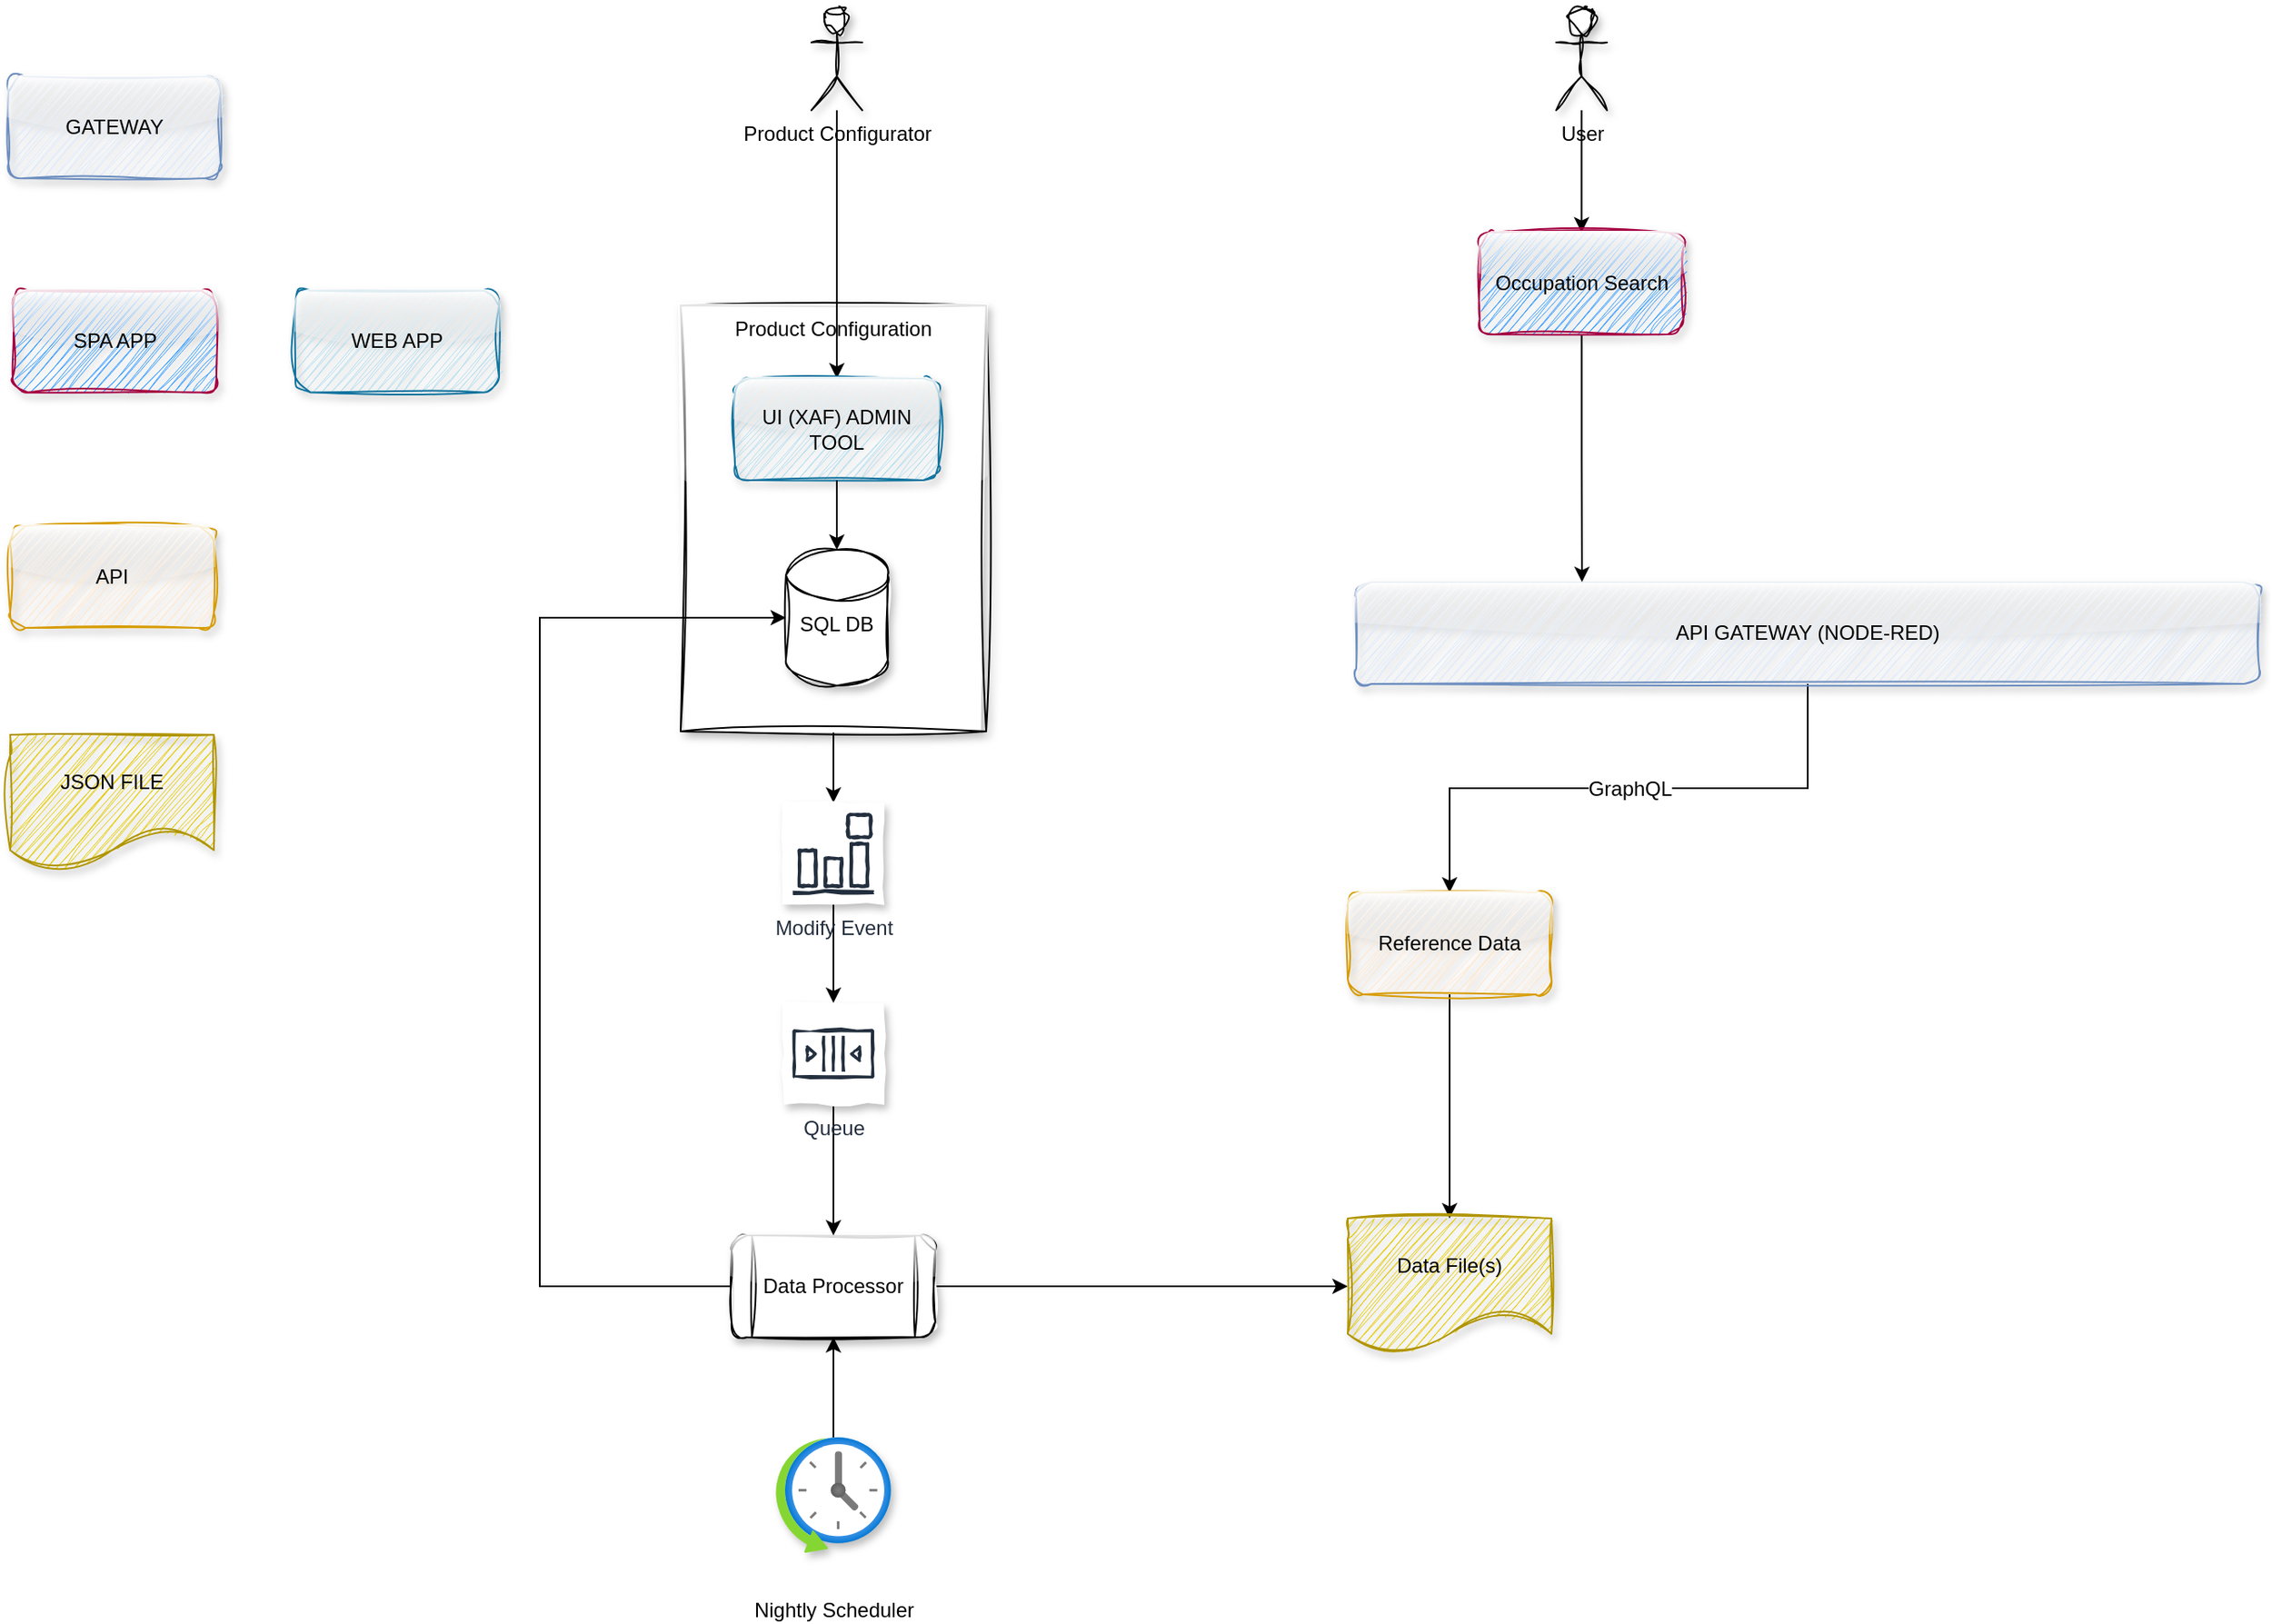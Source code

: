 <mxfile version="23.0.2" type="device">
  <diagram name="Page-1" id="Z_TeVVmK9oxKkqYn3YNV">
    <mxGraphModel dx="2874" dy="1605" grid="0" gridSize="10" guides="1" tooltips="1" connect="1" arrows="1" fold="1" page="0" pageScale="1" pageWidth="827" pageHeight="1169" math="0" shadow="0">
      <root>
        <mxCell id="0" />
        <mxCell id="1" parent="0" />
        <mxCell id="rmnr_J1hxA6vP5XFYLHo-39" style="edgeStyle=orthogonalEdgeStyle;rounded=0;orthogonalLoop=1;jettySize=auto;html=1;fontFamily=Helvetica;fontSize=12;fontColor=default;" edge="1" parent="1" source="rmnr_J1hxA6vP5XFYLHo-7" target="rmnr_J1hxA6vP5XFYLHo-38">
          <mxGeometry relative="1" as="geometry" />
        </mxCell>
        <mxCell id="rmnr_J1hxA6vP5XFYLHo-7" value="Product Configuration" style="rounded=0;whiteSpace=wrap;html=1;shadow=1;glass=1;comic=1;sketch=1;jiggle=2;curveFitting=1;strokeColor=default;align=center;verticalAlign=top;fontFamily=Helvetica;fontSize=12;fontColor=default;fillColor=default;" vertex="1" parent="1">
          <mxGeometry x="-106" y="-76" width="180" height="251" as="geometry" />
        </mxCell>
        <mxCell id="rmnr_J1hxA6vP5XFYLHo-13" style="edgeStyle=orthogonalEdgeStyle;rounded=0;orthogonalLoop=1;jettySize=auto;html=1;entryX=0.5;entryY=0;entryDx=0;entryDy=0;fontFamily=Helvetica;fontSize=12;fontColor=default;" edge="1" parent="1" source="rmnr_J1hxA6vP5XFYLHo-14" target="rmnr_J1hxA6vP5XFYLHo-15">
          <mxGeometry relative="1" as="geometry" />
        </mxCell>
        <mxCell id="rmnr_J1hxA6vP5XFYLHo-14" value="Product Configurator" style="shape=umlActor;verticalLabelPosition=bottom;verticalAlign=top;html=1;outlineConnect=0;comic=1;shadow=1;sketch=1;curveFitting=1;jiggle=2;" vertex="1" parent="1">
          <mxGeometry x="-29" y="-251" width="30" height="60" as="geometry" />
        </mxCell>
        <mxCell id="rmnr_J1hxA6vP5XFYLHo-15" value="UI (XAF) ADMIN TOOL" style="rounded=1;whiteSpace=wrap;html=1;comic=1;sketch=1;curveFitting=1;jiggle=2;glass=1;shadow=1;fillColor=#b1ddf0;strokeColor=#10739e;" vertex="1" parent="1">
          <mxGeometry x="-74" y="-33" width="120" height="60" as="geometry" />
        </mxCell>
        <mxCell id="rmnr_J1hxA6vP5XFYLHo-16" value="SQL DB" style="shape=cylinder3;whiteSpace=wrap;html=1;boundedLbl=1;backgroundOutline=1;size=15;comic=1;strokeColor=default;align=center;verticalAlign=top;fontFamily=Helvetica;fontSize=12;fontColor=default;fillColor=default;sketch=1;curveFitting=1;jiggle=2;shadow=1;" vertex="1" parent="1">
          <mxGeometry x="-44" y="68" width="60" height="80" as="geometry" />
        </mxCell>
        <mxCell id="rmnr_J1hxA6vP5XFYLHo-17" style="edgeStyle=orthogonalEdgeStyle;rounded=0;orthogonalLoop=1;jettySize=auto;html=1;entryX=0.5;entryY=0;entryDx=0;entryDy=0;entryPerimeter=0;fontFamily=Helvetica;fontSize=12;fontColor=default;" edge="1" parent="1" source="rmnr_J1hxA6vP5XFYLHo-15" target="rmnr_J1hxA6vP5XFYLHo-16">
          <mxGeometry relative="1" as="geometry" />
        </mxCell>
        <mxCell id="rmnr_J1hxA6vP5XFYLHo-22" value="GraphQL" style="edgeStyle=orthogonalEdgeStyle;rounded=0;orthogonalLoop=1;jettySize=auto;html=1;entryX=0.5;entryY=0;entryDx=0;entryDy=0;fontFamily=Helvetica;fontSize=12;fontColor=default;" edge="1" parent="1" source="rmnr_J1hxA6vP5XFYLHo-18" target="rmnr_J1hxA6vP5XFYLHo-20">
          <mxGeometry relative="1" as="geometry" />
        </mxCell>
        <mxCell id="rmnr_J1hxA6vP5XFYLHo-18" value="API GATEWAY (NODE-RED)" style="rounded=1;whiteSpace=wrap;html=1;shadow=1;glass=1;comic=1;sketch=1;jiggle=2;curveFitting=1;strokeColor=#6c8ebf;align=center;verticalAlign=middle;fontFamily=Helvetica;fontSize=12;fillColor=#dae8fc;" vertex="1" parent="1">
          <mxGeometry x="292" y="87" width="532" height="60" as="geometry" />
        </mxCell>
        <mxCell id="rmnr_J1hxA6vP5XFYLHo-55" style="edgeStyle=orthogonalEdgeStyle;rounded=0;orthogonalLoop=1;jettySize=auto;html=1;entryX=0.5;entryY=0;entryDx=0;entryDy=0;fontFamily=Helvetica;fontSize=12;fontColor=default;" edge="1" parent="1" source="rmnr_J1hxA6vP5XFYLHo-20" target="rmnr_J1hxA6vP5XFYLHo-51">
          <mxGeometry relative="1" as="geometry" />
        </mxCell>
        <mxCell id="rmnr_J1hxA6vP5XFYLHo-20" value="Reference Data" style="rounded=1;whiteSpace=wrap;html=1;shadow=1;glass=1;comic=1;sketch=1;jiggle=2;curveFitting=1;strokeColor=#d79b00;align=center;verticalAlign=middle;fontFamily=Helvetica;fontSize=12;fillColor=#ffe6cc;" vertex="1" parent="1">
          <mxGeometry x="287" y="270" width="120" height="60" as="geometry" />
        </mxCell>
        <mxCell id="rmnr_J1hxA6vP5XFYLHo-21" value="API" style="rounded=1;whiteSpace=wrap;html=1;shadow=1;glass=1;comic=1;sketch=1;jiggle=2;curveFitting=1;strokeColor=#d79b00;align=center;verticalAlign=middle;fontFamily=Helvetica;fontSize=12;fillColor=#ffe6cc;" vertex="1" parent="1">
          <mxGeometry x="-501" y="54" width="120" height="60" as="geometry" />
        </mxCell>
        <mxCell id="rmnr_J1hxA6vP5XFYLHo-29" style="edgeStyle=orthogonalEdgeStyle;rounded=0;orthogonalLoop=1;jettySize=auto;html=1;fontFamily=Helvetica;fontSize=12;fontColor=default;entryX=0.5;entryY=0;entryDx=0;entryDy=0;" edge="1" parent="1" source="rmnr_J1hxA6vP5XFYLHo-27" target="rmnr_J1hxA6vP5XFYLHo-45">
          <mxGeometry relative="1" as="geometry">
            <mxPoint x="424.8" y="-91" as="targetPoint" />
          </mxGeometry>
        </mxCell>
        <mxCell id="rmnr_J1hxA6vP5XFYLHo-27" value="User" style="shape=umlActor;verticalLabelPosition=bottom;verticalAlign=top;html=1;outlineConnect=0;comic=1;shadow=1;sketch=1;curveFitting=1;jiggle=2;" vertex="1" parent="1">
          <mxGeometry x="409.75" y="-251" width="30" height="60" as="geometry" />
        </mxCell>
        <mxCell id="rmnr_J1hxA6vP5XFYLHo-48" style="edgeStyle=orthogonalEdgeStyle;rounded=0;orthogonalLoop=1;jettySize=auto;html=1;entryX=0.5;entryY=1;entryDx=0;entryDy=0;fontFamily=Helvetica;fontSize=12;fontColor=default;" edge="1" parent="1" source="rmnr_J1hxA6vP5XFYLHo-33" target="rmnr_J1hxA6vP5XFYLHo-34">
          <mxGeometry relative="1" as="geometry" />
        </mxCell>
        <mxCell id="rmnr_J1hxA6vP5XFYLHo-33" value="Nightly Scheduler" style="image;aspect=fixed;html=1;points=[];align=center;fontSize=12;image=img/lib/azure2/general/Scheduler.svg;rounded=1;shadow=1;glass=1;comic=1;sketch=1;jiggle=2;curveFitting=1;strokeColor=default;verticalAlign=middle;fontFamily=Helvetica;fontColor=default;fillColor=default;" vertex="1" parent="1">
          <mxGeometry x="-50" y="591" width="68" height="68" as="geometry" />
        </mxCell>
        <mxCell id="rmnr_J1hxA6vP5XFYLHo-56" style="edgeStyle=orthogonalEdgeStyle;rounded=0;orthogonalLoop=1;jettySize=auto;html=1;entryX=0;entryY=0.5;entryDx=0;entryDy=0;fontFamily=Helvetica;fontSize=12;fontColor=default;" edge="1" parent="1" source="rmnr_J1hxA6vP5XFYLHo-34" target="rmnr_J1hxA6vP5XFYLHo-51">
          <mxGeometry relative="1" as="geometry" />
        </mxCell>
        <mxCell id="rmnr_J1hxA6vP5XFYLHo-34" value="Data Processor" style="shape=process;whiteSpace=wrap;html=1;backgroundOutline=1;rounded=1;shadow=1;glass=1;comic=1;sketch=1;jiggle=2;curveFitting=1;strokeColor=default;align=center;verticalAlign=middle;fontFamily=Helvetica;fontSize=12;fontColor=default;fillColor=default;" vertex="1" parent="1">
          <mxGeometry x="-76" y="472" width="120" height="60" as="geometry" />
        </mxCell>
        <mxCell id="rmnr_J1hxA6vP5XFYLHo-42" style="edgeStyle=orthogonalEdgeStyle;rounded=0;orthogonalLoop=1;jettySize=auto;html=1;entryX=0.5;entryY=0;entryDx=0;entryDy=0;fontFamily=Helvetica;fontSize=12;fontColor=default;" edge="1" parent="1" source="rmnr_J1hxA6vP5XFYLHo-36" target="rmnr_J1hxA6vP5XFYLHo-34">
          <mxGeometry relative="1" as="geometry" />
        </mxCell>
        <mxCell id="rmnr_J1hxA6vP5XFYLHo-36" value="Queue" style="sketch=0;outlineConnect=0;fontColor=#232F3E;gradientColor=none;strokeColor=#232F3E;fillColor=#ffffff;dashed=0;verticalLabelPosition=bottom;verticalAlign=top;align=center;html=1;fontSize=12;fontStyle=0;aspect=fixed;shape=mxgraph.aws4.resourceIcon;resIcon=mxgraph.aws4.queue;rounded=1;shadow=1;glass=1;comic=1;jiggle=2;curveFitting=1;fontFamily=Helvetica;" vertex="1" parent="1">
          <mxGeometry x="-46" y="335" width="60" height="60" as="geometry" />
        </mxCell>
        <mxCell id="rmnr_J1hxA6vP5XFYLHo-40" style="edgeStyle=orthogonalEdgeStyle;rounded=0;orthogonalLoop=1;jettySize=auto;html=1;fontFamily=Helvetica;fontSize=12;fontColor=default;" edge="1" parent="1" source="rmnr_J1hxA6vP5XFYLHo-38" target="rmnr_J1hxA6vP5XFYLHo-36">
          <mxGeometry relative="1" as="geometry" />
        </mxCell>
        <mxCell id="rmnr_J1hxA6vP5XFYLHo-38" value="Modify Event" style="sketch=0;outlineConnect=0;fontColor=#232F3E;gradientColor=none;strokeColor=#232F3E;fillColor=#ffffff;dashed=0;verticalLabelPosition=bottom;verticalAlign=top;align=center;html=1;fontSize=12;fontStyle=0;aspect=fixed;shape=mxgraph.aws4.resourceIcon;resIcon=mxgraph.aws4.event_event_based;rounded=1;shadow=1;glass=1;comic=1;jiggle=2;curveFitting=1;fontFamily=Helvetica;" vertex="1" parent="1">
          <mxGeometry x="-46" y="217" width="60" height="60" as="geometry" />
        </mxCell>
        <mxCell id="rmnr_J1hxA6vP5XFYLHo-43" value="GATEWAY" style="rounded=1;whiteSpace=wrap;html=1;shadow=1;glass=1;comic=1;sketch=1;jiggle=2;curveFitting=1;strokeColor=#6c8ebf;align=center;verticalAlign=middle;fontFamily=Helvetica;fontSize=12;fillColor=#dae8fc;" vertex="1" parent="1">
          <mxGeometry x="-502" y="-211" width="125" height="60" as="geometry" />
        </mxCell>
        <mxCell id="rmnr_J1hxA6vP5XFYLHo-44" value="WEB APP" style="rounded=1;whiteSpace=wrap;html=1;comic=1;sketch=1;curveFitting=1;jiggle=2;glass=1;shadow=1;fillColor=#b1ddf0;strokeColor=#10739e;" vertex="1" parent="1">
          <mxGeometry x="-333" y="-84.75" width="120" height="60" as="geometry" />
        </mxCell>
        <mxCell id="rmnr_J1hxA6vP5XFYLHo-46" style="edgeStyle=orthogonalEdgeStyle;rounded=0;orthogonalLoop=1;jettySize=auto;html=1;entryX=0.25;entryY=0;entryDx=0;entryDy=0;fontFamily=Helvetica;fontSize=12;fontColor=default;" edge="1" parent="1" source="rmnr_J1hxA6vP5XFYLHo-45" target="rmnr_J1hxA6vP5XFYLHo-18">
          <mxGeometry relative="1" as="geometry" />
        </mxCell>
        <mxCell id="rmnr_J1hxA6vP5XFYLHo-45" value="Occupation Search" style="rounded=1;whiteSpace=wrap;shadow=1;glass=1;comic=1;sketch=1;jiggle=2;curveFitting=1;strokeColor=#A50040;align=center;verticalAlign=middle;fontFamily=Helvetica;fontSize=12;fillColor=#3399FF;fontColor=default;html=1;" vertex="1" parent="1">
          <mxGeometry x="364.75" y="-119" width="120" height="60" as="geometry" />
        </mxCell>
        <mxCell id="rmnr_J1hxA6vP5XFYLHo-47" value="SPA APP" style="rounded=1;whiteSpace=wrap;shadow=1;glass=1;comic=1;sketch=1;jiggle=2;curveFitting=1;strokeColor=#A50040;align=center;verticalAlign=middle;fontFamily=Helvetica;fontSize=12;fillColor=#3399FF;fontColor=default;html=1;" vertex="1" parent="1">
          <mxGeometry x="-499.5" y="-84.75" width="120" height="60" as="geometry" />
        </mxCell>
        <mxCell id="rmnr_J1hxA6vP5XFYLHo-51" value="Data File(s)" style="shape=document;whiteSpace=wrap;html=1;boundedLbl=1;rounded=1;shadow=1;glass=1;comic=1;sketch=1;jiggle=2;curveFitting=1;align=center;verticalAlign=middle;fontFamily=Helvetica;fontSize=12;fillColor=#e3c800;fontColor=#000000;strokeColor=#B09500;" vertex="1" parent="1">
          <mxGeometry x="287" y="462" width="120" height="80" as="geometry" />
        </mxCell>
        <mxCell id="rmnr_J1hxA6vP5XFYLHo-54" value="JSON FILE" style="shape=document;whiteSpace=wrap;html=1;boundedLbl=1;rounded=1;shadow=1;glass=1;comic=1;sketch=1;jiggle=2;curveFitting=1;align=center;verticalAlign=middle;fontFamily=Helvetica;fontSize=12;fillColor=#e3c800;fontColor=#000000;strokeColor=#B09500;" vertex="1" parent="1">
          <mxGeometry x="-501" y="177" width="120" height="80" as="geometry" />
        </mxCell>
        <mxCell id="rmnr_J1hxA6vP5XFYLHo-58" style="edgeStyle=orthogonalEdgeStyle;rounded=0;orthogonalLoop=1;jettySize=auto;html=1;entryX=0;entryY=0.5;entryDx=0;entryDy=0;entryPerimeter=0;fontFamily=Helvetica;fontSize=12;fontColor=default;" edge="1" parent="1" source="rmnr_J1hxA6vP5XFYLHo-34" target="rmnr_J1hxA6vP5XFYLHo-16">
          <mxGeometry relative="1" as="geometry">
            <Array as="points">
              <mxPoint x="-189" y="502" />
              <mxPoint x="-189" y="108" />
            </Array>
          </mxGeometry>
        </mxCell>
      </root>
    </mxGraphModel>
  </diagram>
</mxfile>
